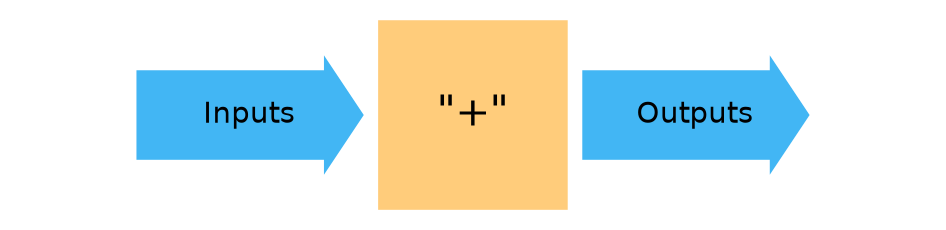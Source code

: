 
digraph {
  node[style="filled,solid" fontname="helvetica"];
  edge[color=transparent];
  bgcolor=transparent;
  graph[ranksep="0.1"];
  rankdir = "LR";

  2[color="transparent" fontcolor="white" fontsize=20];
  3[color="transparent" fontcolor="white" fontsize=20];
  5[color="transparent" fontcolor="white" fontsize=20];
  Inputs[color="#42b6f4" shape=rarrow width=1.5 height=0.75];
  Outputs[color="#42b6f4" shape=rarrow width=1.5 height=0.75];
  SUT[color="#ffcc7b" shape=rectangle width=1.25 height=1.25 label="\"+\"" fontsize=20];

  2 -> Inputs;
  3 -> Inputs;
  Inputs -> SUT;
  SUT -> Outputs;
  Outputs -> 5;
}
